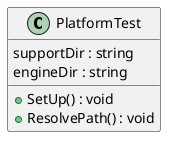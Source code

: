 @startuml
class PlatformTest {
    supportDir : string
    engineDir : string
    + SetUp() : void
    + ResolvePath() : void
}
@enduml
